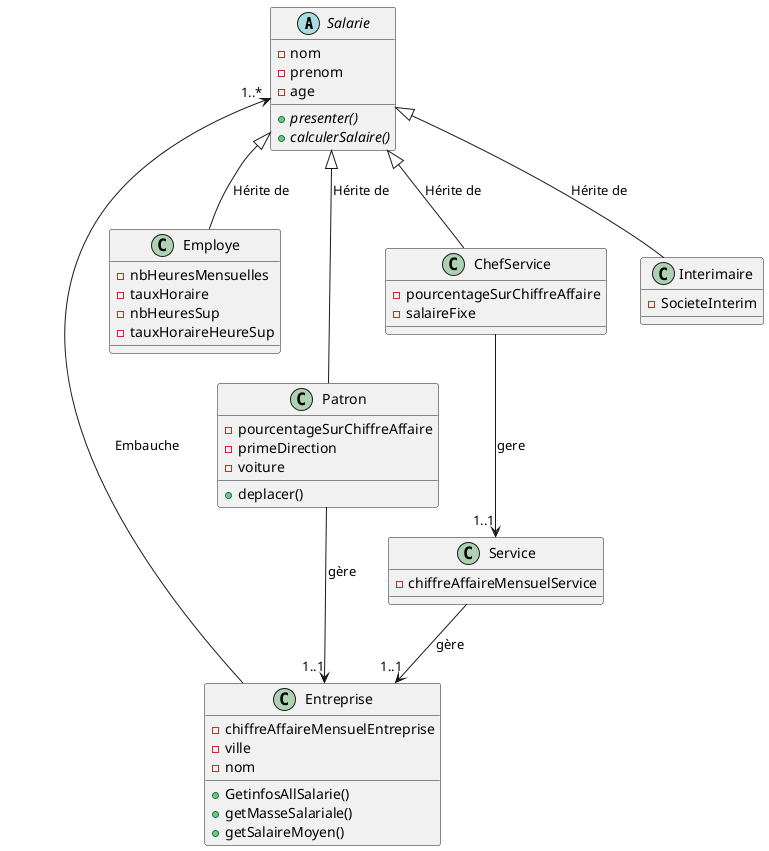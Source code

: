 @startuml
'https://plantuml.com/class-diagram
abstract class Salarie{
 -nom
 -prenom
 -age

 {abstract}+presenter()
 {abstract}+calculerSalaire()
}
class Employe{
-nbHeuresMensuelles
-tauxHoraire
-nbHeuresSup
-tauxHoraireHeureSup
}

class Patron{
 -pourcentageSurChiffreAffaire
 -primeDirection
 -voiture
 +deplacer()
 }

 class ChefService{
 -pourcentageSurChiffreAffaire
 -salaireFixe
 }

 class Entreprise{
 -chiffreAffaireMensuelEntreprise
 -ville
 -nom
 +GetinfosAllSalarie()
 +getMasseSalariale()
 +getSalaireMoyen()

 }
 class Service{
  -chiffreAffaireMensuelService
 }
 class Interimaire{
 -SocieteInterim
 }
Patron       --> "1..1" Entreprise: gère
Service      --> "1..1" Entreprise: gère
ChefService  --> "1..1" Service: gere
Patron      -up-|>     Salarie: Hérite de
Entreprise  -up>"1..*" Salarie: Embauche
ChefService -up-|>     Salarie: Hérite de
Employe     -up-|>     Salarie: Hérite de
Interimaire -up-|>     Salarie: Hérite de

@enduml